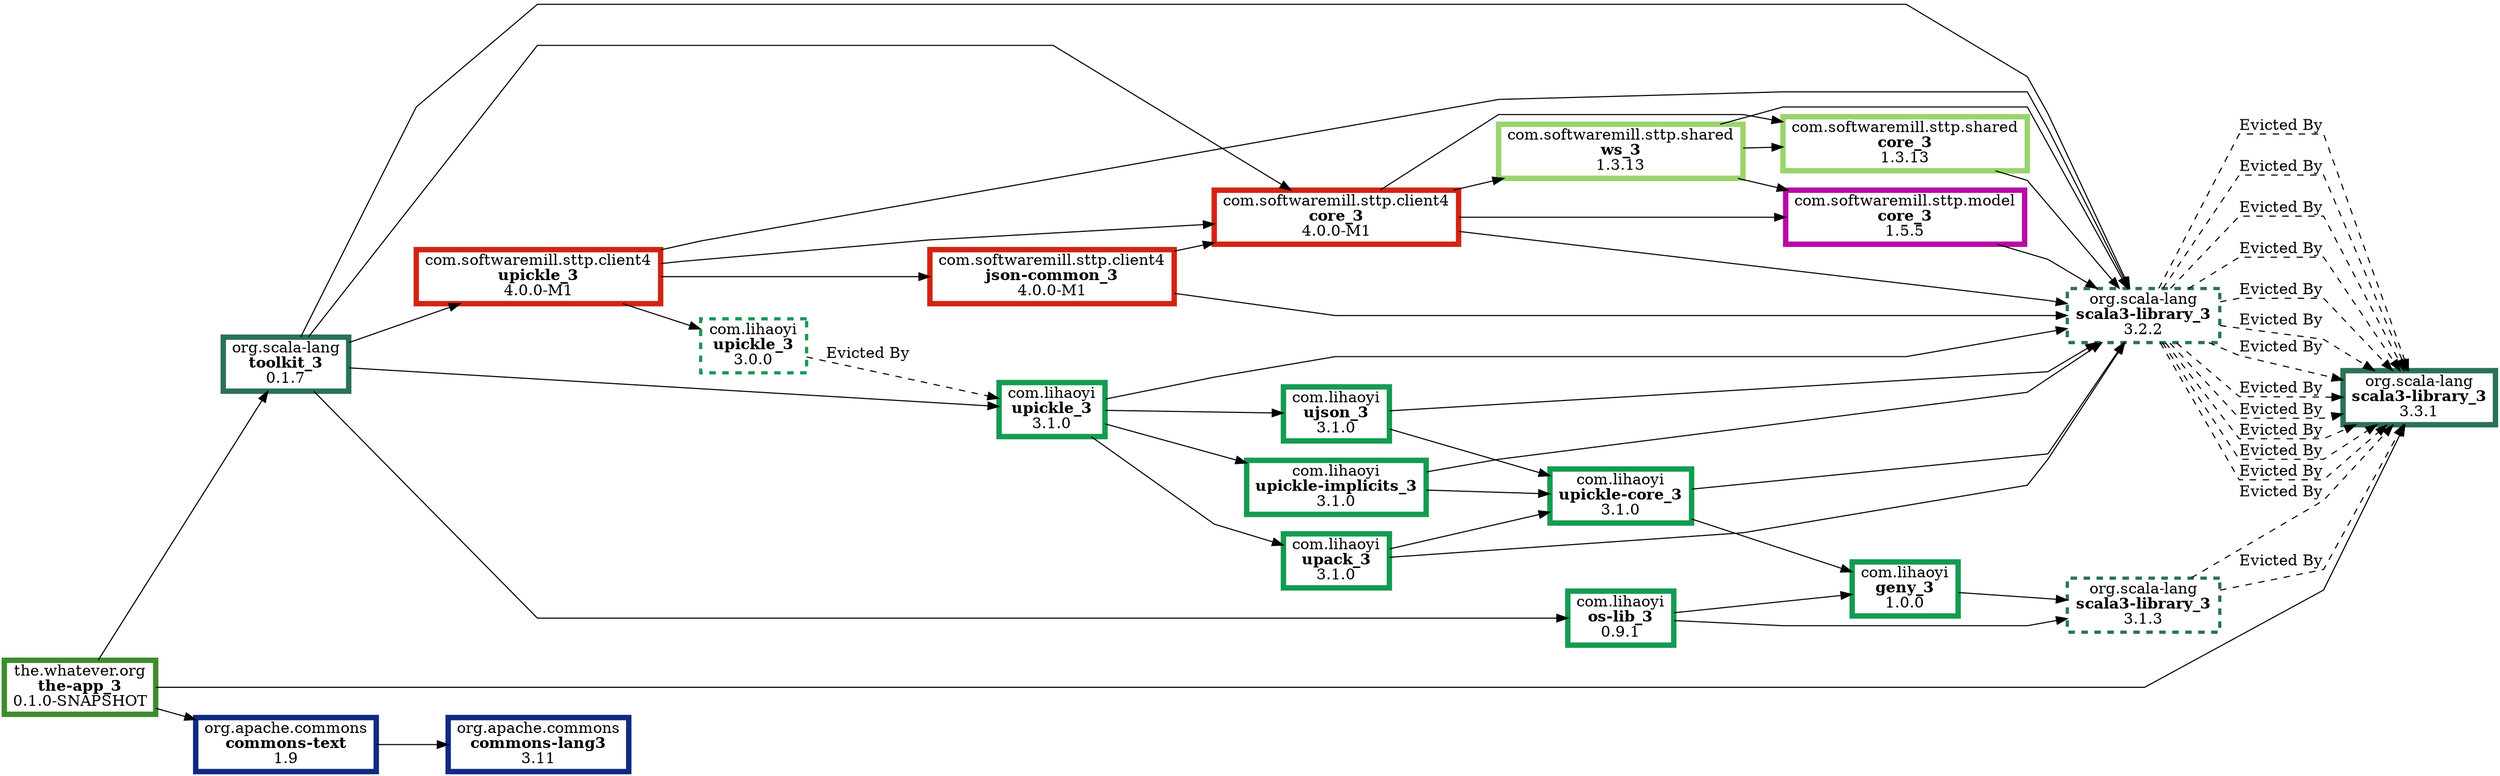 digraph "dependency-graph" {
    graph[rankdir="LR"; splines=polyline]
    edge [
        arrowtail="none"
    ]
    "com.lihaoyi:geny_3:1.0.0"[shape=box label=<com.lihaoyi<BR/><B>geny_3</B><BR/>1.0.0> style="" penwidth="5" color="#149B52"]
    "com.lihaoyi:os-lib_3:0.9.1"[shape=box label=<com.lihaoyi<BR/><B>os-lib_3</B><BR/>0.9.1> style="" penwidth="5" color="#149B52"]
    "com.lihaoyi:ujson_3:3.1.0"[shape=box label=<com.lihaoyi<BR/><B>ujson_3</B><BR/>3.1.0> style="" penwidth="5" color="#149B52"]
    "com.lihaoyi:upack_3:3.1.0"[shape=box label=<com.lihaoyi<BR/><B>upack_3</B><BR/>3.1.0> style="" penwidth="5" color="#149B52"]
    "com.lihaoyi:upickle-core_3:3.1.0"[shape=box label=<com.lihaoyi<BR/><B>upickle-core_3</B><BR/>3.1.0> style="" penwidth="5" color="#149B52"]
    "com.lihaoyi:upickle-implicits_3:3.1.0"[shape=box label=<com.lihaoyi<BR/><B>upickle-implicits_3</B><BR/>3.1.0> style="" penwidth="5" color="#149B52"]
    "com.lihaoyi:upickle_3:3.0.0"[shape=box label=<com.lihaoyi<BR/><B>upickle_3</B><BR/>3.0.0> style="dashed" penwidth="3" color="#149B52"]
    "com.lihaoyi:upickle_3:3.1.0"[shape=box label=<com.lihaoyi<BR/><B>upickle_3</B><BR/>3.1.0> style="" penwidth="5" color="#149B52"]
    "com.softwaremill.sttp.client4:core_3:4.0.0-M1"[shape=box label=<com.softwaremill.sttp.client4<BR/><B>core_3</B><BR/>4.0.0-M1> style="" penwidth="5" color="#D22413"]
    "com.softwaremill.sttp.client4:json-common_3:4.0.0-M1"[shape=box label=<com.softwaremill.sttp.client4<BR/><B>json-common_3</B><BR/>4.0.0-M1> style="" penwidth="5" color="#D22413"]
    "com.softwaremill.sttp.client4:upickle_3:4.0.0-M1"[shape=box label=<com.softwaremill.sttp.client4<BR/><B>upickle_3</B><BR/>4.0.0-M1> style="" penwidth="5" color="#D22413"]
    "com.softwaremill.sttp.model:core_3:1.5.5"[shape=box label=<com.softwaremill.sttp.model<BR/><B>core_3</B><BR/>1.5.5> style="" penwidth="5" color="#B80BA3"]
    "com.softwaremill.sttp.shared:core_3:1.3.13"[shape=box label=<com.softwaremill.sttp.shared<BR/><B>core_3</B><BR/>1.3.13> style="" penwidth="5" color="#9BD36C"]
    "com.softwaremill.sttp.shared:ws_3:1.3.13"[shape=box label=<com.softwaremill.sttp.shared<BR/><B>ws_3</B><BR/>1.3.13> style="" penwidth="5" color="#9BD36C"]
    "org.apache.commons:commons-lang3:3.11"[shape=box label=<org.apache.commons<BR/><B>commons-lang3</B><BR/>3.11> style="" penwidth="5" color="#102A83"]
    "org.apache.commons:commons-text:1.9"[shape=box label=<org.apache.commons<BR/><B>commons-text</B><BR/>1.9> style="" penwidth="5" color="#102A83"]
    "org.scala-lang:scala3-library_3:3.1.3"[shape=box label=<org.scala-lang<BR/><B>scala3-library_3</B><BR/>3.1.3> style="dashed" penwidth="3" color="#2A7255"]
    "org.scala-lang:scala3-library_3:3.1.3"[shape=box label=<org.scala-lang<BR/><B>scala3-library_3</B><BR/>3.1.3> style="dashed" penwidth="3" color="#2A7255"]
    "org.scala-lang:scala3-library_3:3.2.2"[shape=box label=<org.scala-lang<BR/><B>scala3-library_3</B><BR/>3.2.2> style="dashed" penwidth="3" color="#2A7255"]
    "org.scala-lang:scala3-library_3:3.2.2"[shape=box label=<org.scala-lang<BR/><B>scala3-library_3</B><BR/>3.2.2> style="dashed" penwidth="3" color="#2A7255"]
    "org.scala-lang:scala3-library_3:3.2.2"[shape=box label=<org.scala-lang<BR/><B>scala3-library_3</B><BR/>3.2.2> style="dashed" penwidth="3" color="#2A7255"]
    "org.scala-lang:scala3-library_3:3.2.2"[shape=box label=<org.scala-lang<BR/><B>scala3-library_3</B><BR/>3.2.2> style="dashed" penwidth="3" color="#2A7255"]
    "org.scala-lang:scala3-library_3:3.2.2"[shape=box label=<org.scala-lang<BR/><B>scala3-library_3</B><BR/>3.2.2> style="dashed" penwidth="3" color="#2A7255"]
    "org.scala-lang:scala3-library_3:3.2.2"[shape=box label=<org.scala-lang<BR/><B>scala3-library_3</B><BR/>3.2.2> style="dashed" penwidth="3" color="#2A7255"]
    "org.scala-lang:scala3-library_3:3.2.2"[shape=box label=<org.scala-lang<BR/><B>scala3-library_3</B><BR/>3.2.2> style="dashed" penwidth="3" color="#2A7255"]
    "org.scala-lang:scala3-library_3:3.2.2"[shape=box label=<org.scala-lang<BR/><B>scala3-library_3</B><BR/>3.2.2> style="dashed" penwidth="3" color="#2A7255"]
    "org.scala-lang:scala3-library_3:3.2.2"[shape=box label=<org.scala-lang<BR/><B>scala3-library_3</B><BR/>3.2.2> style="dashed" penwidth="3" color="#2A7255"]
    "org.scala-lang:scala3-library_3:3.2.2"[shape=box label=<org.scala-lang<BR/><B>scala3-library_3</B><BR/>3.2.2> style="dashed" penwidth="3" color="#2A7255"]
    "org.scala-lang:scala3-library_3:3.2.2"[shape=box label=<org.scala-lang<BR/><B>scala3-library_3</B><BR/>3.2.2> style="dashed" penwidth="3" color="#2A7255"]
    "org.scala-lang:scala3-library_3:3.2.2"[shape=box label=<org.scala-lang<BR/><B>scala3-library_3</B><BR/>3.2.2> style="dashed" penwidth="3" color="#2A7255"]
    "org.scala-lang:scala3-library_3:3.3.1"[shape=box label=<org.scala-lang<BR/><B>scala3-library_3</B><BR/>3.3.1> style="" penwidth="5" color="#2A7255"]
    "org.scala-lang:toolkit_3:0.1.7"[shape=box label=<org.scala-lang<BR/><B>toolkit_3</B><BR/>0.1.7> style="" penwidth="5" color="#2A7255"]
    "the.whatever.org:the-app_3:0.1.0-SNAPSHOT"[shape=box label=<the.whatever.org<BR/><B>the-app_3</B><BR/>0.1.0-SNAPSHOT> style="" penwidth="5" color="#3F8B2F"]
    "com.lihaoyi:geny_3:1.0.0" -> "org.scala-lang:scala3-library_3:3.1.3"
    "com.lihaoyi:os-lib_3:0.9.1" -> "com.lihaoyi:geny_3:1.0.0"
    "com.lihaoyi:os-lib_3:0.9.1" -> "org.scala-lang:scala3-library_3:3.1.3"
    "com.lihaoyi:ujson_3:3.1.0" -> "com.lihaoyi:upickle-core_3:3.1.0"
    "com.lihaoyi:ujson_3:3.1.0" -> "org.scala-lang:scala3-library_3:3.2.2"
    "com.lihaoyi:upack_3:3.1.0" -> "com.lihaoyi:upickle-core_3:3.1.0"
    "com.lihaoyi:upack_3:3.1.0" -> "org.scala-lang:scala3-library_3:3.2.2"
    "com.lihaoyi:upickle-core_3:3.1.0" -> "com.lihaoyi:geny_3:1.0.0"
    "com.lihaoyi:upickle-core_3:3.1.0" -> "org.scala-lang:scala3-library_3:3.2.2"
    "com.lihaoyi:upickle-implicits_3:3.1.0" -> "com.lihaoyi:upickle-core_3:3.1.0"
    "com.lihaoyi:upickle-implicits_3:3.1.0" -> "org.scala-lang:scala3-library_3:3.2.2"
    "com.lihaoyi:upickle_3:3.0.0" -> "com.lihaoyi:upickle_3:3.1.0" [label="Evicted By" style="dashed"]
    "com.lihaoyi:upickle_3:3.1.0" -> "com.lihaoyi:ujson_3:3.1.0"
    "com.lihaoyi:upickle_3:3.1.0" -> "com.lihaoyi:upack_3:3.1.0"
    "com.lihaoyi:upickle_3:3.1.0" -> "com.lihaoyi:upickle-implicits_3:3.1.0"
    "com.lihaoyi:upickle_3:3.1.0" -> "org.scala-lang:scala3-library_3:3.2.2"
    "com.softwaremill.sttp.client4:core_3:4.0.0-M1" -> "com.softwaremill.sttp.model:core_3:1.5.5"
    "com.softwaremill.sttp.client4:core_3:4.0.0-M1" -> "com.softwaremill.sttp.shared:core_3:1.3.13"
    "com.softwaremill.sttp.client4:core_3:4.0.0-M1" -> "com.softwaremill.sttp.shared:ws_3:1.3.13"
    "com.softwaremill.sttp.client4:core_3:4.0.0-M1" -> "org.scala-lang:scala3-library_3:3.2.2"
    "com.softwaremill.sttp.client4:json-common_3:4.0.0-M1" -> "com.softwaremill.sttp.client4:core_3:4.0.0-M1"
    "com.softwaremill.sttp.client4:json-common_3:4.0.0-M1" -> "org.scala-lang:scala3-library_3:3.2.2"
    "com.softwaremill.sttp.client4:upickle_3:4.0.0-M1" -> "com.lihaoyi:upickle_3:3.0.0"
    "com.softwaremill.sttp.client4:upickle_3:4.0.0-M1" -> "com.softwaremill.sttp.client4:core_3:4.0.0-M1"
    "com.softwaremill.sttp.client4:upickle_3:4.0.0-M1" -> "com.softwaremill.sttp.client4:json-common_3:4.0.0-M1"
    "com.softwaremill.sttp.client4:upickle_3:4.0.0-M1" -> "org.scala-lang:scala3-library_3:3.2.2"
    "com.softwaremill.sttp.model:core_3:1.5.5" -> "org.scala-lang:scala3-library_3:3.2.2"
    "com.softwaremill.sttp.shared:core_3:1.3.13" -> "org.scala-lang:scala3-library_3:3.2.2"
    "com.softwaremill.sttp.shared:ws_3:1.3.13" -> "com.softwaremill.sttp.model:core_3:1.5.5"
    "com.softwaremill.sttp.shared:ws_3:1.3.13" -> "com.softwaremill.sttp.shared:core_3:1.3.13"
    "com.softwaremill.sttp.shared:ws_3:1.3.13" -> "org.scala-lang:scala3-library_3:3.2.2"
    "org.apache.commons:commons-text:1.9" -> "org.apache.commons:commons-lang3:3.11"
    "org.scala-lang:scala3-library_3:3.1.3" -> "org.scala-lang:scala3-library_3:3.3.1" [label="Evicted By" style="dashed"]
    "org.scala-lang:scala3-library_3:3.1.3" -> "org.scala-lang:scala3-library_3:3.3.1" [label="Evicted By" style="dashed"]
    "org.scala-lang:scala3-library_3:3.2.2" -> "org.scala-lang:scala3-library_3:3.3.1" [label="Evicted By" style="dashed"]
    "org.scala-lang:scala3-library_3:3.2.2" -> "org.scala-lang:scala3-library_3:3.3.1" [label="Evicted By" style="dashed"]
    "org.scala-lang:scala3-library_3:3.2.2" -> "org.scala-lang:scala3-library_3:3.3.1" [label="Evicted By" style="dashed"]
    "org.scala-lang:scala3-library_3:3.2.2" -> "org.scala-lang:scala3-library_3:3.3.1" [label="Evicted By" style="dashed"]
    "org.scala-lang:scala3-library_3:3.2.2" -> "org.scala-lang:scala3-library_3:3.3.1" [label="Evicted By" style="dashed"]
    "org.scala-lang:scala3-library_3:3.2.2" -> "org.scala-lang:scala3-library_3:3.3.1" [label="Evicted By" style="dashed"]
    "org.scala-lang:scala3-library_3:3.2.2" -> "org.scala-lang:scala3-library_3:3.3.1" [label="Evicted By" style="dashed"]
    "org.scala-lang:scala3-library_3:3.2.2" -> "org.scala-lang:scala3-library_3:3.3.1" [label="Evicted By" style="dashed"]
    "org.scala-lang:scala3-library_3:3.2.2" -> "org.scala-lang:scala3-library_3:3.3.1" [label="Evicted By" style="dashed"]
    "org.scala-lang:scala3-library_3:3.2.2" -> "org.scala-lang:scala3-library_3:3.3.1" [label="Evicted By" style="dashed"]
    "org.scala-lang:scala3-library_3:3.2.2" -> "org.scala-lang:scala3-library_3:3.3.1" [label="Evicted By" style="dashed"]
    "org.scala-lang:scala3-library_3:3.2.2" -> "org.scala-lang:scala3-library_3:3.3.1" [label="Evicted By" style="dashed"]
    "org.scala-lang:toolkit_3:0.1.7" -> "com.lihaoyi:os-lib_3:0.9.1"
    "org.scala-lang:toolkit_3:0.1.7" -> "com.lihaoyi:upickle_3:3.1.0"
    "org.scala-lang:toolkit_3:0.1.7" -> "com.softwaremill.sttp.client4:core_3:4.0.0-M1"
    "org.scala-lang:toolkit_3:0.1.7" -> "com.softwaremill.sttp.client4:upickle_3:4.0.0-M1"
    "org.scala-lang:toolkit_3:0.1.7" -> "org.scala-lang:scala3-library_3:3.2.2"
    "the.whatever.org:the-app_3:0.1.0-SNAPSHOT" -> "org.apache.commons:commons-text:1.9"
    "the.whatever.org:the-app_3:0.1.0-SNAPSHOT" -> "org.scala-lang:scala3-library_3:3.3.1"
    "the.whatever.org:the-app_3:0.1.0-SNAPSHOT" -> "org.scala-lang:toolkit_3:0.1.7"
}
